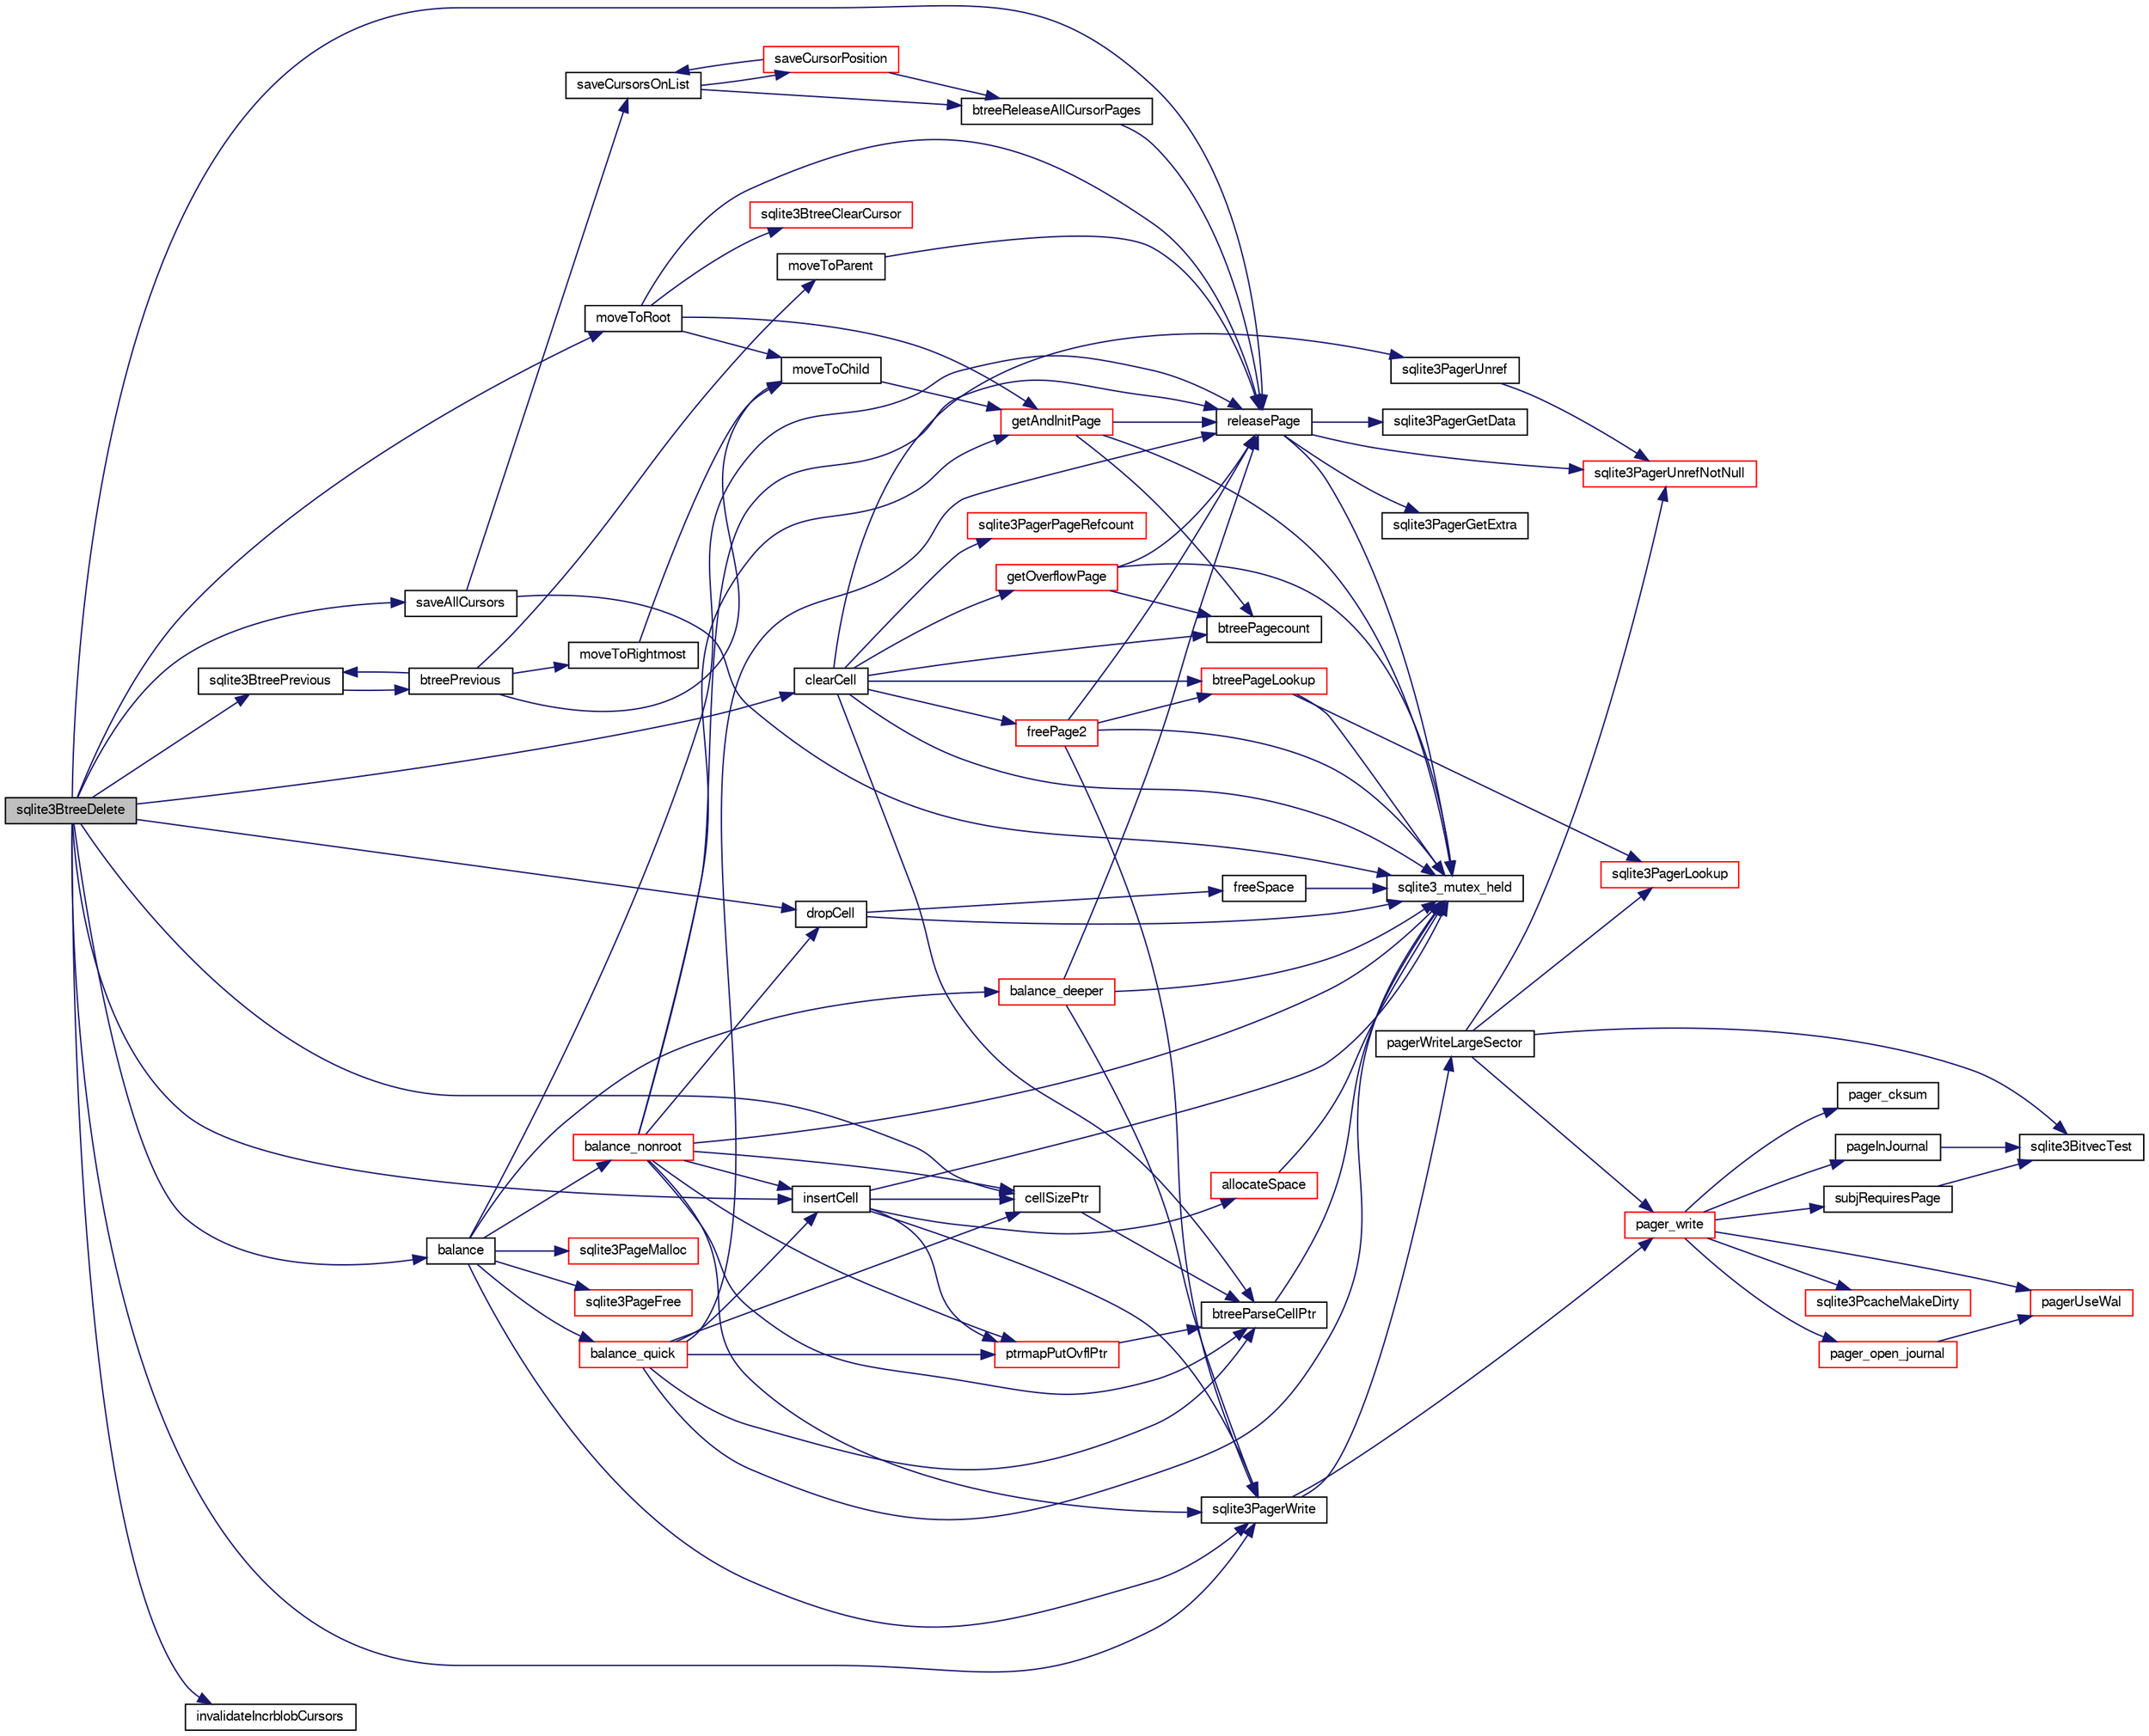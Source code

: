 digraph "sqlite3BtreeDelete"
{
  edge [fontname="FreeSans",fontsize="10",labelfontname="FreeSans",labelfontsize="10"];
  node [fontname="FreeSans",fontsize="10",shape=record];
  rankdir="LR";
  Node447465 [label="sqlite3BtreeDelete",height=0.2,width=0.4,color="black", fillcolor="grey75", style="filled", fontcolor="black"];
  Node447465 -> Node447466 [color="midnightblue",fontsize="10",style="solid",fontname="FreeSans"];
  Node447466 [label="sqlite3BtreePrevious",height=0.2,width=0.4,color="black", fillcolor="white", style="filled",URL="$sqlite3_8c.html#a1fc0a28b4147df5a1277a35da9a004df"];
  Node447466 -> Node447467 [color="midnightblue",fontsize="10",style="solid",fontname="FreeSans"];
  Node447467 [label="btreePrevious",height=0.2,width=0.4,color="black", fillcolor="white", style="filled",URL="$sqlite3_8c.html#a6b41260c8b5d49d50962296ee829b244"];
  Node447467 -> Node447468 [color="midnightblue",fontsize="10",style="solid",fontname="FreeSans"];
  Node447468 [label="moveToChild",height=0.2,width=0.4,color="black", fillcolor="white", style="filled",URL="$sqlite3_8c.html#a1dbea539dd841af085ba1e1390922237"];
  Node447468 -> Node447469 [color="midnightblue",fontsize="10",style="solid",fontname="FreeSans"];
  Node447469 [label="getAndInitPage",height=0.2,width=0.4,color="red", fillcolor="white", style="filled",URL="$sqlite3_8c.html#ae85122d12808231a8d58459440a405ab"];
  Node447469 -> Node447470 [color="midnightblue",fontsize="10",style="solid",fontname="FreeSans"];
  Node447470 [label="sqlite3_mutex_held",height=0.2,width=0.4,color="black", fillcolor="white", style="filled",URL="$sqlite3_8c.html#acf77da68932b6bc163c5e68547ecc3e7"];
  Node447469 -> Node447471 [color="midnightblue",fontsize="10",style="solid",fontname="FreeSans"];
  Node447471 [label="btreePagecount",height=0.2,width=0.4,color="black", fillcolor="white", style="filled",URL="$sqlite3_8c.html#a9cc4ac11752c088db89d551ec1495a15"];
  Node447469 -> Node447892 [color="midnightblue",fontsize="10",style="solid",fontname="FreeSans"];
  Node447892 [label="releasePage",height=0.2,width=0.4,color="black", fillcolor="white", style="filled",URL="$sqlite3_8c.html#a92c6fb14f9bcf117440c35116c26d6c4"];
  Node447892 -> Node447854 [color="midnightblue",fontsize="10",style="solid",fontname="FreeSans"];
  Node447854 [label="sqlite3PagerGetExtra",height=0.2,width=0.4,color="black", fillcolor="white", style="filled",URL="$sqlite3_8c.html#a48e879a6d20f06f27390973ab8d59bd7"];
  Node447892 -> Node447853 [color="midnightblue",fontsize="10",style="solid",fontname="FreeSans"];
  Node447853 [label="sqlite3PagerGetData",height=0.2,width=0.4,color="black", fillcolor="white", style="filled",URL="$sqlite3_8c.html#a9dd340e56fb4b7fad4df339595b8d8a2"];
  Node447892 -> Node447470 [color="midnightblue",fontsize="10",style="solid",fontname="FreeSans"];
  Node447892 -> Node447796 [color="midnightblue",fontsize="10",style="solid",fontname="FreeSans"];
  Node447796 [label="sqlite3PagerUnrefNotNull",height=0.2,width=0.4,color="red", fillcolor="white", style="filled",URL="$sqlite3_8c.html#a4b314f96f09f5c68c94672e420e31ab9"];
  Node447467 -> Node447893 [color="midnightblue",fontsize="10",style="solid",fontname="FreeSans"];
  Node447893 [label="moveToRightmost",height=0.2,width=0.4,color="black", fillcolor="white", style="filled",URL="$sqlite3_8c.html#a0f818654466695149ef54b1cdc16887d"];
  Node447893 -> Node447468 [color="midnightblue",fontsize="10",style="solid",fontname="FreeSans"];
  Node447467 -> Node447894 [color="midnightblue",fontsize="10",style="solid",fontname="FreeSans"];
  Node447894 [label="moveToParent",height=0.2,width=0.4,color="black", fillcolor="white", style="filled",URL="$sqlite3_8c.html#a6d71d2659481a7b7866f9445a62ec248"];
  Node447894 -> Node447892 [color="midnightblue",fontsize="10",style="solid",fontname="FreeSans"];
  Node447467 -> Node447466 [color="midnightblue",fontsize="10",style="solid",fontname="FreeSans"];
  Node447465 -> Node447895 [color="midnightblue",fontsize="10",style="solid",fontname="FreeSans"];
  Node447895 [label="saveAllCursors",height=0.2,width=0.4,color="black", fillcolor="white", style="filled",URL="$sqlite3_8c.html#add0c7a5086792caf465148beaadb913d"];
  Node447895 -> Node447470 [color="midnightblue",fontsize="10",style="solid",fontname="FreeSans"];
  Node447895 -> Node447896 [color="midnightblue",fontsize="10",style="solid",fontname="FreeSans"];
  Node447896 [label="saveCursorsOnList",height=0.2,width=0.4,color="black", fillcolor="white", style="filled",URL="$sqlite3_8c.html#a33cb455c167e82c225c04c6628a486e1"];
  Node447896 -> Node447897 [color="midnightblue",fontsize="10",style="solid",fontname="FreeSans"];
  Node447897 [label="saveCursorPosition",height=0.2,width=0.4,color="red", fillcolor="white", style="filled",URL="$sqlite3_8c.html#a1fd19e15f7d2a03087f0c1f287dda917"];
  Node447897 -> Node447905 [color="midnightblue",fontsize="10",style="solid",fontname="FreeSans"];
  Node447905 [label="btreeReleaseAllCursorPages",height=0.2,width=0.4,color="black", fillcolor="white", style="filled",URL="$sqlite3_8c.html#a8535e63c9127b9f6b5b136cab41cbdd7"];
  Node447905 -> Node447892 [color="midnightblue",fontsize="10",style="solid",fontname="FreeSans"];
  Node447897 -> Node447896 [color="midnightblue",fontsize="10",style="solid",fontname="FreeSans"];
  Node447896 -> Node447905 [color="midnightblue",fontsize="10",style="solid",fontname="FreeSans"];
  Node447465 -> Node447906 [color="midnightblue",fontsize="10",style="solid",fontname="FreeSans"];
  Node447906 [label="invalidateIncrblobCursors",height=0.2,width=0.4,color="black", fillcolor="white", style="filled",URL="$sqlite3_8c.html#a59c6be894f749d92143a828269b5015d"];
  Node447465 -> Node447834 [color="midnightblue",fontsize="10",style="solid",fontname="FreeSans"];
  Node447834 [label="sqlite3PagerWrite",height=0.2,width=0.4,color="black", fillcolor="white", style="filled",URL="$sqlite3_8c.html#ad4b8aee028ee99575b0748b299e04ed0"];
  Node447834 -> Node447835 [color="midnightblue",fontsize="10",style="solid",fontname="FreeSans"];
  Node447835 [label="pagerWriteLargeSector",height=0.2,width=0.4,color="black", fillcolor="white", style="filled",URL="$sqlite3_8c.html#a06334f0cc1c2dc95ffe29c2359928b92"];
  Node447835 -> Node447807 [color="midnightblue",fontsize="10",style="solid",fontname="FreeSans"];
  Node447807 [label="sqlite3BitvecTest",height=0.2,width=0.4,color="black", fillcolor="white", style="filled",URL="$sqlite3_8c.html#ab08693a5ff8d1b759eb50dc307ee910f"];
  Node447835 -> Node447836 [color="midnightblue",fontsize="10",style="solid",fontname="FreeSans"];
  Node447836 [label="pager_write",height=0.2,width=0.4,color="red", fillcolor="white", style="filled",URL="$sqlite3_8c.html#aa5dbf1a9dcccf0aa140b04b81325517f"];
  Node447836 -> Node447837 [color="midnightblue",fontsize="10",style="solid",fontname="FreeSans"];
  Node447837 [label="pager_open_journal",height=0.2,width=0.4,color="red", fillcolor="white", style="filled",URL="$sqlite3_8c.html#a9a5224f8941dc99ce19bb0eb24766d00"];
  Node447837 -> Node447474 [color="midnightblue",fontsize="10",style="solid",fontname="FreeSans"];
  Node447474 [label="pagerUseWal",height=0.2,width=0.4,color="red", fillcolor="white", style="filled",URL="$sqlite3_8c.html#a31def80bfe1de9284d635ba190a5eb68"];
  Node447836 -> Node447846 [color="midnightblue",fontsize="10",style="solid",fontname="FreeSans"];
  Node447846 [label="sqlite3PcacheMakeDirty",height=0.2,width=0.4,color="red", fillcolor="white", style="filled",URL="$sqlite3_8c.html#ab2add4c541df2d0b57a993930ee18a3a"];
  Node447836 -> Node447847 [color="midnightblue",fontsize="10",style="solid",fontname="FreeSans"];
  Node447847 [label="pageInJournal",height=0.2,width=0.4,color="black", fillcolor="white", style="filled",URL="$sqlite3_8c.html#a07fb7c067274e7abc0a9ea2d3ffed616"];
  Node447847 -> Node447807 [color="midnightblue",fontsize="10",style="solid",fontname="FreeSans"];
  Node447836 -> Node447848 [color="midnightblue",fontsize="10",style="solid",fontname="FreeSans"];
  Node447848 [label="subjRequiresPage",height=0.2,width=0.4,color="black", fillcolor="white", style="filled",URL="$sqlite3_8c.html#a8c8d460aa8cc7cb907b2e04844aaba86"];
  Node447848 -> Node447807 [color="midnightblue",fontsize="10",style="solid",fontname="FreeSans"];
  Node447836 -> Node447474 [color="midnightblue",fontsize="10",style="solid",fontname="FreeSans"];
  Node447836 -> Node447808 [color="midnightblue",fontsize="10",style="solid",fontname="FreeSans"];
  Node447808 [label="pager_cksum",height=0.2,width=0.4,color="black", fillcolor="white", style="filled",URL="$sqlite3_8c.html#aabee8392d616aa1523fd6521cd2eb2b2"];
  Node447835 -> Node447796 [color="midnightblue",fontsize="10",style="solid",fontname="FreeSans"];
  Node447835 -> Node447767 [color="midnightblue",fontsize="10",style="solid",fontname="FreeSans"];
  Node447767 [label="sqlite3PagerLookup",height=0.2,width=0.4,color="red", fillcolor="white", style="filled",URL="$sqlite3_8c.html#a1252ec03814f64eed236cfb21094cafd"];
  Node447834 -> Node447836 [color="midnightblue",fontsize="10",style="solid",fontname="FreeSans"];
  Node447465 -> Node447907 [color="midnightblue",fontsize="10",style="solid",fontname="FreeSans"];
  Node447907 [label="clearCell",height=0.2,width=0.4,color="black", fillcolor="white", style="filled",URL="$sqlite3_8c.html#acde9692b1b53b7e35fa3ee62c01a0341"];
  Node447907 -> Node447470 [color="midnightblue",fontsize="10",style="solid",fontname="FreeSans"];
  Node447907 -> Node447891 [color="midnightblue",fontsize="10",style="solid",fontname="FreeSans"];
  Node447891 [label="btreeParseCellPtr",height=0.2,width=0.4,color="black", fillcolor="white", style="filled",URL="$sqlite3_8c.html#a1eba22ca0ddf563de0b29c64551c759f"];
  Node447891 -> Node447470 [color="midnightblue",fontsize="10",style="solid",fontname="FreeSans"];
  Node447907 -> Node447471 [color="midnightblue",fontsize="10",style="solid",fontname="FreeSans"];
  Node447907 -> Node447902 [color="midnightblue",fontsize="10",style="solid",fontname="FreeSans"];
  Node447902 [label="getOverflowPage",height=0.2,width=0.4,color="red", fillcolor="white", style="filled",URL="$sqlite3_8c.html#af907f898e049d621e2c9dc1ed1d63cf4"];
  Node447902 -> Node447470 [color="midnightblue",fontsize="10",style="solid",fontname="FreeSans"];
  Node447902 -> Node447471 [color="midnightblue",fontsize="10",style="solid",fontname="FreeSans"];
  Node447902 -> Node447892 [color="midnightblue",fontsize="10",style="solid",fontname="FreeSans"];
  Node447907 -> Node447908 [color="midnightblue",fontsize="10",style="solid",fontname="FreeSans"];
  Node447908 [label="btreePageLookup",height=0.2,width=0.4,color="red", fillcolor="white", style="filled",URL="$sqlite3_8c.html#aae4e59cf09dae89f6e28511a5ac35527"];
  Node447908 -> Node447470 [color="midnightblue",fontsize="10",style="solid",fontname="FreeSans"];
  Node447908 -> Node447767 [color="midnightblue",fontsize="10",style="solid",fontname="FreeSans"];
  Node447907 -> Node447909 [color="midnightblue",fontsize="10",style="solid",fontname="FreeSans"];
  Node447909 [label="sqlite3PagerPageRefcount",height=0.2,width=0.4,color="red", fillcolor="white", style="filled",URL="$sqlite3_8c.html#a02362e6744d4431e328d760bef635a19"];
  Node447907 -> Node447911 [color="midnightblue",fontsize="10",style="solid",fontname="FreeSans"];
  Node447911 [label="freePage2",height=0.2,width=0.4,color="red", fillcolor="white", style="filled",URL="$sqlite3_8c.html#a625a2c2bdaf95cdb3a7cb945201f7efb"];
  Node447911 -> Node447470 [color="midnightblue",fontsize="10",style="solid",fontname="FreeSans"];
  Node447911 -> Node447908 [color="midnightblue",fontsize="10",style="solid",fontname="FreeSans"];
  Node447911 -> Node447834 [color="midnightblue",fontsize="10",style="solid",fontname="FreeSans"];
  Node447911 -> Node447892 [color="midnightblue",fontsize="10",style="solid",fontname="FreeSans"];
  Node447907 -> Node447857 [color="midnightblue",fontsize="10",style="solid",fontname="FreeSans"];
  Node447857 [label="sqlite3PagerUnref",height=0.2,width=0.4,color="black", fillcolor="white", style="filled",URL="$sqlite3_8c.html#aa9d040b7f24a8a5d99bf96863b52cd15"];
  Node447857 -> Node447796 [color="midnightblue",fontsize="10",style="solid",fontname="FreeSans"];
  Node447465 -> Node447918 [color="midnightblue",fontsize="10",style="solid",fontname="FreeSans"];
  Node447918 [label="dropCell",height=0.2,width=0.4,color="black", fillcolor="white", style="filled",URL="$sqlite3_8c.html#a46eeeb6aebf363bd16265d696612b852"];
  Node447918 -> Node447470 [color="midnightblue",fontsize="10",style="solid",fontname="FreeSans"];
  Node447918 -> Node447919 [color="midnightblue",fontsize="10",style="solid",fontname="FreeSans"];
  Node447919 [label="freeSpace",height=0.2,width=0.4,color="black", fillcolor="white", style="filled",URL="$sqlite3_8c.html#a999550630d29b9df1b23fde0959b0afb"];
  Node447919 -> Node447470 [color="midnightblue",fontsize="10",style="solid",fontname="FreeSans"];
  Node447465 -> Node447890 [color="midnightblue",fontsize="10",style="solid",fontname="FreeSans"];
  Node447890 [label="cellSizePtr",height=0.2,width=0.4,color="black", fillcolor="white", style="filled",URL="$sqlite3_8c.html#a6c95c9aac1c8a00490e36674f43e76ec"];
  Node447890 -> Node447891 [color="midnightblue",fontsize="10",style="solid",fontname="FreeSans"];
  Node447465 -> Node447920 [color="midnightblue",fontsize="10",style="solid",fontname="FreeSans"];
  Node447920 [label="insertCell",height=0.2,width=0.4,color="black", fillcolor="white", style="filled",URL="$sqlite3_8c.html#a16d3a955fe59894c541d500ddf92d7c0"];
  Node447920 -> Node447470 [color="midnightblue",fontsize="10",style="solid",fontname="FreeSans"];
  Node447920 -> Node447890 [color="midnightblue",fontsize="10",style="solid",fontname="FreeSans"];
  Node447920 -> Node447834 [color="midnightblue",fontsize="10",style="solid",fontname="FreeSans"];
  Node447920 -> Node447921 [color="midnightblue",fontsize="10",style="solid",fontname="FreeSans"];
  Node447921 [label="allocateSpace",height=0.2,width=0.4,color="red", fillcolor="white", style="filled",URL="$sqlite3_8c.html#aa8fd260df51cfdf9caf212ff7106b4fe"];
  Node447921 -> Node447470 [color="midnightblue",fontsize="10",style="solid",fontname="FreeSans"];
  Node447920 -> Node447924 [color="midnightblue",fontsize="10",style="solid",fontname="FreeSans"];
  Node447924 [label="ptrmapPutOvflPtr",height=0.2,width=0.4,color="red", fillcolor="white", style="filled",URL="$sqlite3_8c.html#a5b7cb112db531e0498aaddcbadb4985b"];
  Node447924 -> Node447891 [color="midnightblue",fontsize="10",style="solid",fontname="FreeSans"];
  Node447465 -> Node447925 [color="midnightblue",fontsize="10",style="solid",fontname="FreeSans"];
  Node447925 [label="balance",height=0.2,width=0.4,color="black", fillcolor="white", style="filled",URL="$sqlite3_8c.html#a173f7c872fb68ccd3a20440d640b66c7"];
  Node447925 -> Node447926 [color="midnightblue",fontsize="10",style="solid",fontname="FreeSans"];
  Node447926 [label="balance_deeper",height=0.2,width=0.4,color="red", fillcolor="white", style="filled",URL="$sqlite3_8c.html#af8eafba12a6ebc987cf6ae89f4cce1a8"];
  Node447926 -> Node447470 [color="midnightblue",fontsize="10",style="solid",fontname="FreeSans"];
  Node447926 -> Node447834 [color="midnightblue",fontsize="10",style="solid",fontname="FreeSans"];
  Node447926 -> Node447892 [color="midnightblue",fontsize="10",style="solid",fontname="FreeSans"];
  Node447925 -> Node447834 [color="midnightblue",fontsize="10",style="solid",fontname="FreeSans"];
  Node447925 -> Node447940 [color="midnightblue",fontsize="10",style="solid",fontname="FreeSans"];
  Node447940 [label="balance_quick",height=0.2,width=0.4,color="red", fillcolor="white", style="filled",URL="$sqlite3_8c.html#a92f1869a02b8b9196e5ea7ed2e61c328"];
  Node447940 -> Node447470 [color="midnightblue",fontsize="10",style="solid",fontname="FreeSans"];
  Node447940 -> Node447890 [color="midnightblue",fontsize="10",style="solid",fontname="FreeSans"];
  Node447940 -> Node447924 [color="midnightblue",fontsize="10",style="solid",fontname="FreeSans"];
  Node447940 -> Node447920 [color="midnightblue",fontsize="10",style="solid",fontname="FreeSans"];
  Node447940 -> Node447892 [color="midnightblue",fontsize="10",style="solid",fontname="FreeSans"];
  Node447940 -> Node447891 [color="midnightblue",fontsize="10",style="solid",fontname="FreeSans"];
  Node447925 -> Node447825 [color="midnightblue",fontsize="10",style="solid",fontname="FreeSans"];
  Node447825 [label="sqlite3PageMalloc",height=0.2,width=0.4,color="red", fillcolor="white", style="filled",URL="$sqlite3_8c.html#af05f296695d164316d4666a76d07f1f0"];
  Node447925 -> Node447942 [color="midnightblue",fontsize="10",style="solid",fontname="FreeSans"];
  Node447942 [label="balance_nonroot",height=0.2,width=0.4,color="red", fillcolor="white", style="filled",URL="$sqlite3_8c.html#a513ba5c0beb3462a4b60064469f1539d"];
  Node447942 -> Node447470 [color="midnightblue",fontsize="10",style="solid",fontname="FreeSans"];
  Node447942 -> Node447469 [color="midnightblue",fontsize="10",style="solid",fontname="FreeSans"];
  Node447942 -> Node447890 [color="midnightblue",fontsize="10",style="solid",fontname="FreeSans"];
  Node447942 -> Node447918 [color="midnightblue",fontsize="10",style="solid",fontname="FreeSans"];
  Node447942 -> Node447834 [color="midnightblue",fontsize="10",style="solid",fontname="FreeSans"];
  Node447942 -> Node447892 [color="midnightblue",fontsize="10",style="solid",fontname="FreeSans"];
  Node447942 -> Node447891 [color="midnightblue",fontsize="10",style="solid",fontname="FreeSans"];
  Node447942 -> Node447920 [color="midnightblue",fontsize="10",style="solid",fontname="FreeSans"];
  Node447942 -> Node447924 [color="midnightblue",fontsize="10",style="solid",fontname="FreeSans"];
  Node447925 -> Node447831 [color="midnightblue",fontsize="10",style="solid",fontname="FreeSans"];
  Node447831 [label="sqlite3PageFree",height=0.2,width=0.4,color="red", fillcolor="white", style="filled",URL="$sqlite3_8c.html#a7c85b1d9d633386e0ecb5d56594fe03f"];
  Node447925 -> Node447892 [color="midnightblue",fontsize="10",style="solid",fontname="FreeSans"];
  Node447465 -> Node447892 [color="midnightblue",fontsize="10",style="solid",fontname="FreeSans"];
  Node447465 -> Node447947 [color="midnightblue",fontsize="10",style="solid",fontname="FreeSans"];
  Node447947 [label="moveToRoot",height=0.2,width=0.4,color="black", fillcolor="white", style="filled",URL="$sqlite3_8c.html#a2b8fb9bf88e10e7e4dedc8da64e7e956"];
  Node447947 -> Node447948 [color="midnightblue",fontsize="10",style="solid",fontname="FreeSans"];
  Node447948 [label="sqlite3BtreeClearCursor",height=0.2,width=0.4,color="red", fillcolor="white", style="filled",URL="$sqlite3_8c.html#ad53903979a58184b0d15593e6f98d9c5"];
  Node447947 -> Node447892 [color="midnightblue",fontsize="10",style="solid",fontname="FreeSans"];
  Node447947 -> Node447469 [color="midnightblue",fontsize="10",style="solid",fontname="FreeSans"];
  Node447947 -> Node447468 [color="midnightblue",fontsize="10",style="solid",fontname="FreeSans"];
}
